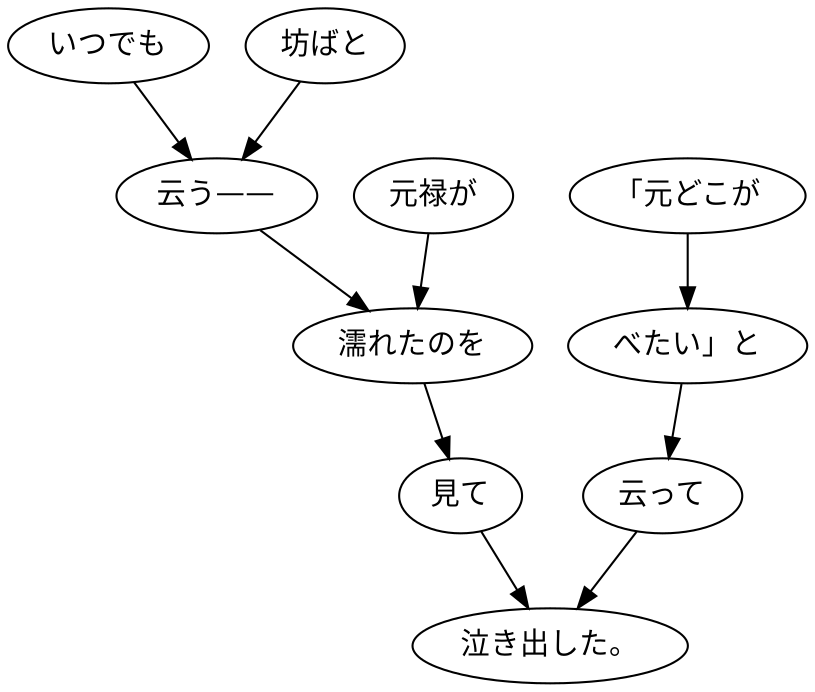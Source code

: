 digraph graph6472 {
	node0 [label="いつでも"];
	node1 [label="坊ばと"];
	node2 [label="云う——"];
	node3 [label="元禄が"];
	node4 [label="濡れたのを"];
	node5 [label="見て"];
	node6 [label="「元どこが"];
	node7 [label="べたい」と"];
	node8 [label="云って"];
	node9 [label="泣き出した。"];
	node0 -> node2;
	node1 -> node2;
	node2 -> node4;
	node3 -> node4;
	node4 -> node5;
	node5 -> node9;
	node6 -> node7;
	node7 -> node8;
	node8 -> node9;
}
